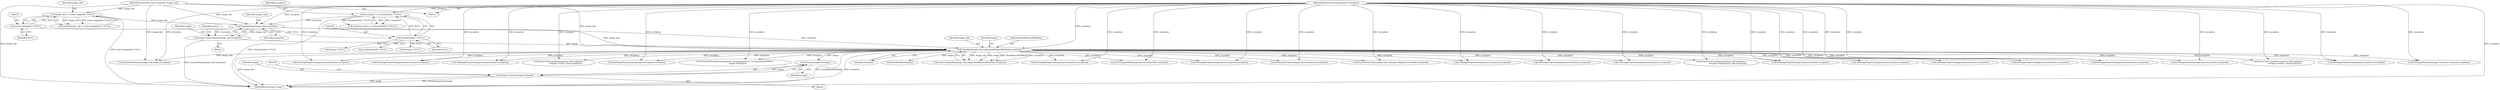 digraph "0_ImageMagick_7fd419441bc7103398e313558171d342c6315f44@pointer" {
"1000195" [label="(Call,DestroyImageList(image))"];
"1000183" [label="(Call,OpenBlob(image_info,image,ReadBinaryBlobMode,exception))"];
"1000178" [label="(Call,AcquireImage(image_info,exception))"];
"1000138" [label="(Call,image_info != (const ImageInfo *) NULL)"];
"1000116" [label="(MethodParameterIn,const ImageInfo *image_info)"];
"1000140" [label="(Call,(const ImageInfo *) NULL)"];
"1000165" [label="(Call,exception != (ExceptionInfo *) NULL)"];
"1000117" [label="(MethodParameterIn,ExceptionInfo *exception)"];
"1000167" [label="(Call,(ExceptionInfo *) NULL)"];
"1000176" [label="(Call,image=AcquireImage(image_info,exception))"];
"1000193" [label="(Call,image=DestroyImageList(image))"];
"1000116" [label="(MethodParameterIn,const ImageInfo *image_info)"];
"1000177" [label="(Identifier,image)"];
"1000194" [label="(Identifier,image)"];
"1000192" [label="(Block,)"];
"1000226" [label="(Call,(Image *) NULL)"];
"1002406" [label="(Call,ThrowFileException(exception,CorruptImageError,\"UnexpectedEndOfFile\",\n          image->filename))"];
"1000137" [label="(Call,assert(image_info != (const ImageInfo *) NULL))"];
"1001235" [label="(Call,SetImageProperty(image,keyword,options,exception))"];
"1001752" [label="(Call,SetImageProperty(image,keyword,options,exception))"];
"1000891" [label="(Call,SetImageProperty(image,keyword,options,exception))"];
"1000186" [label="(Identifier,ReadBinaryBlobMode)"];
"1000184" [label="(Identifier,image_info)"];
"1000118" [label="(Block,)"];
"1001830" [label="(Call,SetImageProperty(image,keyword,options,exception))"];
"1000195" [label="(Call,DestroyImageList(image))"];
"1000685" [label="(Call,QueryColorCompliance(options,AllCompliance,\n                      &image->background_color,exception))"];
"1001443" [label="(Call,SetImageProperty(image,keyword,options,exception))"];
"1000760" [label="(Call,QueryColorCompliance(options,AllCompliance,\n                      &image->border_color,exception))"];
"1000166" [label="(Identifier,exception)"];
"1000247" [label="(Call,(LinkedListInfo *) NULL)"];
"1001820" [label="(Call,SetImageProperty(image,keyword,options,exception))"];
"1000164" [label="(Call,assert(exception != (ExceptionInfo *) NULL))"];
"1000182" [label="(Identifier,status)"];
"1000198" [label="(Call,(Image *) NULL)"];
"1001468" [label="(Call,SetImageProperty(image,keyword,options,exception))"];
"1000140" [label="(Call,(const ImageInfo *) NULL)"];
"1000142" [label="(Identifier,NULL)"];
"1000187" [label="(Identifier,exception)"];
"1000771" [label="(Call,SetImageProperty(image,keyword,options,exception))"];
"1000214" [label="(Call,ReadBlobByte(image))"];
"1000183" [label="(Call,OpenBlob(image_info,image,ReadBinaryBlobMode,exception))"];
"1001714" [label="(Call,SetImageProperty(image,keyword,options,exception))"];
"1000178" [label="(Call,AcquireImage(image_info,exception))"];
"1000138" [label="(Call,image_info != (const ImageInfo *) NULL)"];
"1001636" [label="(Call,SetImageProperty(image,keyword,options,exception))"];
"1000117" [label="(MethodParameterIn,ExceptionInfo *exception)"];
"1002495" [label="(Call,AcquireNextImage(image_info,image,exception))"];
"1000176" [label="(Call,image=AcquireImage(image_info,exception))"];
"1000407" [label="(Call,SetImageProperty(image,\"comment\",comment,exception))"];
"1001611" [label="(Call,SetImageProperty(image,keyword,options,exception))"];
"1000139" [label="(Identifier,image_info)"];
"1000667" [label="(Call,SetImageProperty(image,keyword,options,exception))"];
"1001014" [label="(Call,SetImageProperty(image,keyword,options,exception))"];
"1000196" [label="(Identifier,image)"];
"1001170" [label="(Call,QueryColorCompliance(options,AllCompliance,\n                      &image->matte_color,exception))"];
"1000180" [label="(Identifier,exception)"];
"1002543" [label="(MethodReturn,static Image *)"];
"1001099" [label="(Call,SetImageProperty(image,keyword,options,exception))"];
"1001429" [label="(Call,SetImageProfile(image,keyword+8,profile,exception))"];
"1002462" [label="(Call,PersistPixelCache(image,cache_filename,MagickTrue,&offset,exception))"];
"1000957" [label="(Call,SetImageProperty(image,keyword,options,exception))"];
"1001138" [label="(Call,SetImageProperty(image,keyword,options,exception))"];
"1000179" [label="(Identifier,image_info)"];
"1000181" [label="(Call,status=OpenBlob(image_info,image,ReadBinaryBlobMode,exception))"];
"1000193" [label="(Call,image=DestroyImageList(image))"];
"1001314" [label="(Call,SetImageProperty(image,keyword,options,exception))"];
"1000167" [label="(Call,(ExceptionInfo *) NULL)"];
"1000185" [label="(Identifier,image)"];
"1000169" [label="(Identifier,NULL)"];
"1000165" [label="(Call,exception != (ExceptionInfo *) NULL)"];
"1000195" -> "1000193"  [label="AST: "];
"1000195" -> "1000196"  [label="CFG: "];
"1000196" -> "1000195"  [label="AST: "];
"1000193" -> "1000195"  [label="CFG: "];
"1000195" -> "1000193"  [label="DDG: image"];
"1000183" -> "1000195"  [label="DDG: image"];
"1000183" -> "1000181"  [label="AST: "];
"1000183" -> "1000187"  [label="CFG: "];
"1000184" -> "1000183"  [label="AST: "];
"1000185" -> "1000183"  [label="AST: "];
"1000186" -> "1000183"  [label="AST: "];
"1000187" -> "1000183"  [label="AST: "];
"1000181" -> "1000183"  [label="CFG: "];
"1000183" -> "1002543"  [label="DDG: ReadBinaryBlobMode"];
"1000183" -> "1002543"  [label="DDG: exception"];
"1000183" -> "1002543"  [label="DDG: image_info"];
"1000183" -> "1000181"  [label="DDG: image_info"];
"1000183" -> "1000181"  [label="DDG: image"];
"1000183" -> "1000181"  [label="DDG: ReadBinaryBlobMode"];
"1000183" -> "1000181"  [label="DDG: exception"];
"1000178" -> "1000183"  [label="DDG: image_info"];
"1000178" -> "1000183"  [label="DDG: exception"];
"1000116" -> "1000183"  [label="DDG: image_info"];
"1000176" -> "1000183"  [label="DDG: image"];
"1000117" -> "1000183"  [label="DDG: exception"];
"1000183" -> "1000214"  [label="DDG: image"];
"1000183" -> "1000407"  [label="DDG: exception"];
"1000183" -> "1000667"  [label="DDG: exception"];
"1000183" -> "1000685"  [label="DDG: exception"];
"1000183" -> "1000760"  [label="DDG: exception"];
"1000183" -> "1000771"  [label="DDG: exception"];
"1000183" -> "1000891"  [label="DDG: exception"];
"1000183" -> "1000957"  [label="DDG: exception"];
"1000183" -> "1001014"  [label="DDG: exception"];
"1000183" -> "1001099"  [label="DDG: exception"];
"1000183" -> "1001138"  [label="DDG: exception"];
"1000183" -> "1001170"  [label="DDG: exception"];
"1000183" -> "1001235"  [label="DDG: exception"];
"1000183" -> "1001314"  [label="DDG: exception"];
"1000183" -> "1001429"  [label="DDG: exception"];
"1000183" -> "1001443"  [label="DDG: exception"];
"1000183" -> "1001468"  [label="DDG: exception"];
"1000183" -> "1001611"  [label="DDG: exception"];
"1000183" -> "1001636"  [label="DDG: exception"];
"1000183" -> "1001714"  [label="DDG: exception"];
"1000183" -> "1001752"  [label="DDG: exception"];
"1000183" -> "1001820"  [label="DDG: exception"];
"1000183" -> "1001830"  [label="DDG: exception"];
"1000183" -> "1002406"  [label="DDG: exception"];
"1000183" -> "1002462"  [label="DDG: exception"];
"1000183" -> "1002495"  [label="DDG: image_info"];
"1000178" -> "1000176"  [label="AST: "];
"1000178" -> "1000180"  [label="CFG: "];
"1000179" -> "1000178"  [label="AST: "];
"1000180" -> "1000178"  [label="AST: "];
"1000176" -> "1000178"  [label="CFG: "];
"1000178" -> "1000176"  [label="DDG: image_info"];
"1000178" -> "1000176"  [label="DDG: exception"];
"1000138" -> "1000178"  [label="DDG: image_info"];
"1000116" -> "1000178"  [label="DDG: image_info"];
"1000165" -> "1000178"  [label="DDG: exception"];
"1000117" -> "1000178"  [label="DDG: exception"];
"1000138" -> "1000137"  [label="AST: "];
"1000138" -> "1000140"  [label="CFG: "];
"1000139" -> "1000138"  [label="AST: "];
"1000140" -> "1000138"  [label="AST: "];
"1000137" -> "1000138"  [label="CFG: "];
"1000138" -> "1002543"  [label="DDG: (const ImageInfo *) NULL"];
"1000138" -> "1000137"  [label="DDG: image_info"];
"1000138" -> "1000137"  [label="DDG: (const ImageInfo *) NULL"];
"1000116" -> "1000138"  [label="DDG: image_info"];
"1000140" -> "1000138"  [label="DDG: NULL"];
"1000116" -> "1000115"  [label="AST: "];
"1000116" -> "1002543"  [label="DDG: image_info"];
"1000116" -> "1002495"  [label="DDG: image_info"];
"1000140" -> "1000142"  [label="CFG: "];
"1000141" -> "1000140"  [label="AST: "];
"1000142" -> "1000140"  [label="AST: "];
"1000140" -> "1000167"  [label="DDG: NULL"];
"1000165" -> "1000164"  [label="AST: "];
"1000165" -> "1000167"  [label="CFG: "];
"1000166" -> "1000165"  [label="AST: "];
"1000167" -> "1000165"  [label="AST: "];
"1000164" -> "1000165"  [label="CFG: "];
"1000165" -> "1002543"  [label="DDG: (ExceptionInfo *) NULL"];
"1000165" -> "1000164"  [label="DDG: exception"];
"1000165" -> "1000164"  [label="DDG: (ExceptionInfo *) NULL"];
"1000117" -> "1000165"  [label="DDG: exception"];
"1000167" -> "1000165"  [label="DDG: NULL"];
"1000117" -> "1000115"  [label="AST: "];
"1000117" -> "1002543"  [label="DDG: exception"];
"1000117" -> "1000407"  [label="DDG: exception"];
"1000117" -> "1000667"  [label="DDG: exception"];
"1000117" -> "1000685"  [label="DDG: exception"];
"1000117" -> "1000760"  [label="DDG: exception"];
"1000117" -> "1000771"  [label="DDG: exception"];
"1000117" -> "1000891"  [label="DDG: exception"];
"1000117" -> "1000957"  [label="DDG: exception"];
"1000117" -> "1001014"  [label="DDG: exception"];
"1000117" -> "1001099"  [label="DDG: exception"];
"1000117" -> "1001138"  [label="DDG: exception"];
"1000117" -> "1001170"  [label="DDG: exception"];
"1000117" -> "1001235"  [label="DDG: exception"];
"1000117" -> "1001314"  [label="DDG: exception"];
"1000117" -> "1001429"  [label="DDG: exception"];
"1000117" -> "1001443"  [label="DDG: exception"];
"1000117" -> "1001468"  [label="DDG: exception"];
"1000117" -> "1001611"  [label="DDG: exception"];
"1000117" -> "1001636"  [label="DDG: exception"];
"1000117" -> "1001714"  [label="DDG: exception"];
"1000117" -> "1001752"  [label="DDG: exception"];
"1000117" -> "1001820"  [label="DDG: exception"];
"1000117" -> "1001830"  [label="DDG: exception"];
"1000117" -> "1002406"  [label="DDG: exception"];
"1000117" -> "1002462"  [label="DDG: exception"];
"1000117" -> "1002495"  [label="DDG: exception"];
"1000167" -> "1000169"  [label="CFG: "];
"1000168" -> "1000167"  [label="AST: "];
"1000169" -> "1000167"  [label="AST: "];
"1000167" -> "1000198"  [label="DDG: NULL"];
"1000167" -> "1000226"  [label="DDG: NULL"];
"1000167" -> "1000247"  [label="DDG: NULL"];
"1000176" -> "1000118"  [label="AST: "];
"1000177" -> "1000176"  [label="AST: "];
"1000182" -> "1000176"  [label="CFG: "];
"1000176" -> "1002543"  [label="DDG: AcquireImage(image_info,exception)"];
"1000193" -> "1000192"  [label="AST: "];
"1000194" -> "1000193"  [label="AST: "];
"1000199" -> "1000193"  [label="CFG: "];
"1000193" -> "1002543"  [label="DDG: image"];
"1000193" -> "1002543"  [label="DDG: DestroyImageList(image)"];
}
